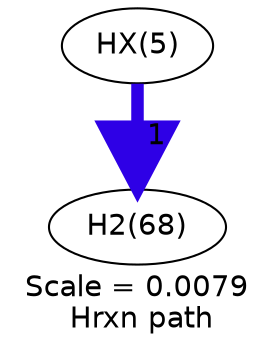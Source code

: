 digraph reaction_paths {
center=1;
s25 -> s8[fontname="Helvetica", style="setlinewidth(6)", arrowsize=3, color="0.7, 1.5, 0.9"
, label=" 1"];
s8 [ fontname="Helvetica", label="H2(68)"];
s25 [ fontname="Helvetica", label="HX(5)"];
 label = "Scale = 0.0079\l Hrxn path";
 fontname = "Helvetica";
}

